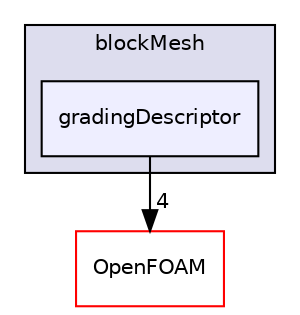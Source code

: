 digraph "src/mesh/blockMesh/gradingDescriptor" {
  bgcolor=transparent;
  compound=true
  node [ fontsize="10", fontname="Helvetica"];
  edge [ labelfontsize="10", labelfontname="Helvetica"];
  subgraph clusterdir_ade3ea1948a418ffb78a293f495540d7 {
    graph [ bgcolor="#ddddee", pencolor="black", label="blockMesh" fontname="Helvetica", fontsize="10", URL="dir_ade3ea1948a418ffb78a293f495540d7.html"]
  dir_3903f2573fdbc5abba7a817e773bfcbc [shape=box, label="gradingDescriptor", style="filled", fillcolor="#eeeeff", pencolor="black", URL="dir_3903f2573fdbc5abba7a817e773bfcbc.html"];
  }
  dir_c5473ff19b20e6ec4dfe5c310b3778a8 [shape=box label="OpenFOAM" color="red" URL="dir_c5473ff19b20e6ec4dfe5c310b3778a8.html"];
  dir_3903f2573fdbc5abba7a817e773bfcbc->dir_c5473ff19b20e6ec4dfe5c310b3778a8 [headlabel="4", labeldistance=1.5 headhref="dir_001721_001892.html"];
}
